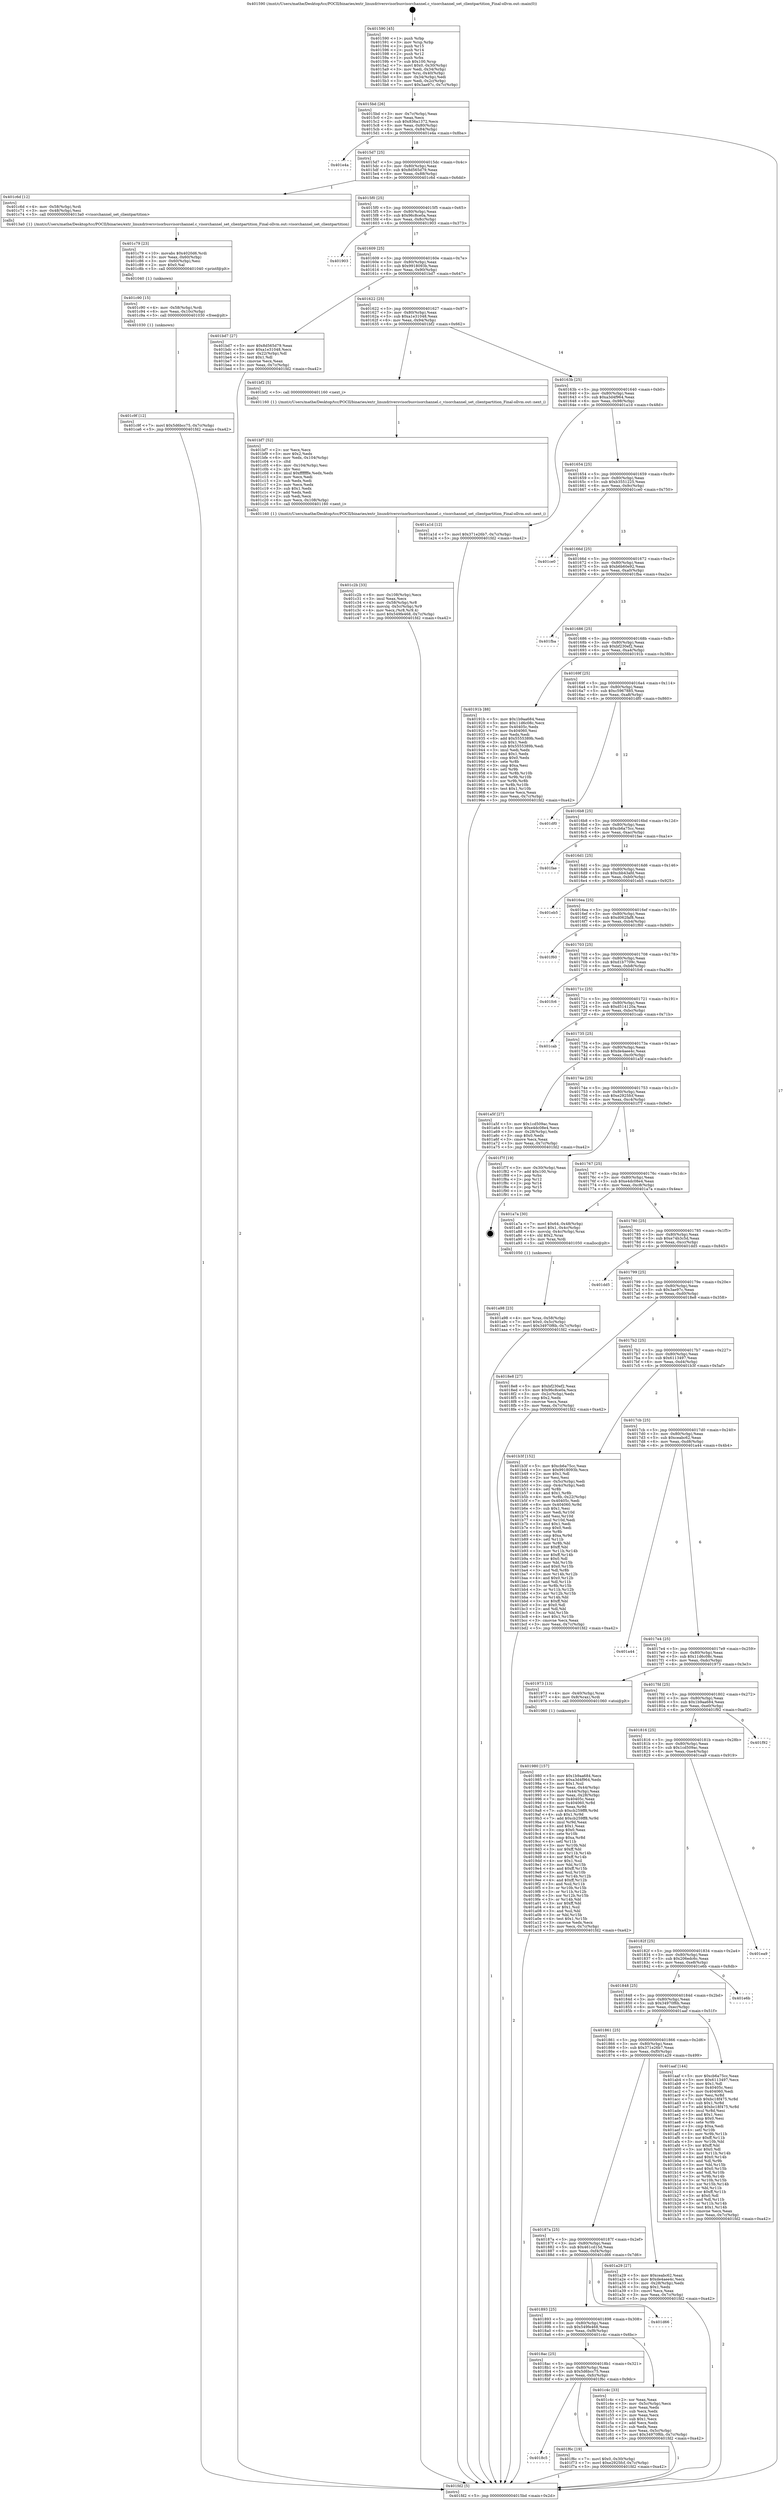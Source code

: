 digraph "0x401590" {
  label = "0x401590 (/mnt/c/Users/mathe/Desktop/tcc/POCII/binaries/extr_linuxdriversvisorbusvisorchannel.c_visorchannel_set_clientpartition_Final-ollvm.out::main(0))"
  labelloc = "t"
  node[shape=record]

  Entry [label="",width=0.3,height=0.3,shape=circle,fillcolor=black,style=filled]
  "0x4015bd" [label="{
     0x4015bd [26]\l
     | [instrs]\l
     &nbsp;&nbsp;0x4015bd \<+3\>: mov -0x7c(%rbp),%eax\l
     &nbsp;&nbsp;0x4015c0 \<+2\>: mov %eax,%ecx\l
     &nbsp;&nbsp;0x4015c2 \<+6\>: sub $0x836a1372,%ecx\l
     &nbsp;&nbsp;0x4015c8 \<+3\>: mov %eax,-0x80(%rbp)\l
     &nbsp;&nbsp;0x4015cb \<+6\>: mov %ecx,-0x84(%rbp)\l
     &nbsp;&nbsp;0x4015d1 \<+6\>: je 0000000000401e4a \<main+0x8ba\>\l
  }"]
  "0x401e4a" [label="{
     0x401e4a\l
  }", style=dashed]
  "0x4015d7" [label="{
     0x4015d7 [25]\l
     | [instrs]\l
     &nbsp;&nbsp;0x4015d7 \<+5\>: jmp 00000000004015dc \<main+0x4c\>\l
     &nbsp;&nbsp;0x4015dc \<+3\>: mov -0x80(%rbp),%eax\l
     &nbsp;&nbsp;0x4015df \<+5\>: sub $0x8d565d79,%eax\l
     &nbsp;&nbsp;0x4015e4 \<+6\>: mov %eax,-0x88(%rbp)\l
     &nbsp;&nbsp;0x4015ea \<+6\>: je 0000000000401c6d \<main+0x6dd\>\l
  }"]
  Exit [label="",width=0.3,height=0.3,shape=circle,fillcolor=black,style=filled,peripheries=2]
  "0x401c6d" [label="{
     0x401c6d [12]\l
     | [instrs]\l
     &nbsp;&nbsp;0x401c6d \<+4\>: mov -0x58(%rbp),%rdi\l
     &nbsp;&nbsp;0x401c71 \<+3\>: mov -0x48(%rbp),%esi\l
     &nbsp;&nbsp;0x401c74 \<+5\>: call 00000000004013a0 \<visorchannel_set_clientpartition\>\l
     | [calls]\l
     &nbsp;&nbsp;0x4013a0 \{1\} (/mnt/c/Users/mathe/Desktop/tcc/POCII/binaries/extr_linuxdriversvisorbusvisorchannel.c_visorchannel_set_clientpartition_Final-ollvm.out::visorchannel_set_clientpartition)\l
  }"]
  "0x4015f0" [label="{
     0x4015f0 [25]\l
     | [instrs]\l
     &nbsp;&nbsp;0x4015f0 \<+5\>: jmp 00000000004015f5 \<main+0x65\>\l
     &nbsp;&nbsp;0x4015f5 \<+3\>: mov -0x80(%rbp),%eax\l
     &nbsp;&nbsp;0x4015f8 \<+5\>: sub $0x96c8ce0a,%eax\l
     &nbsp;&nbsp;0x4015fd \<+6\>: mov %eax,-0x8c(%rbp)\l
     &nbsp;&nbsp;0x401603 \<+6\>: je 0000000000401903 \<main+0x373\>\l
  }"]
  "0x4018c5" [label="{
     0x4018c5\l
  }", style=dashed]
  "0x401903" [label="{
     0x401903\l
  }", style=dashed]
  "0x401609" [label="{
     0x401609 [25]\l
     | [instrs]\l
     &nbsp;&nbsp;0x401609 \<+5\>: jmp 000000000040160e \<main+0x7e\>\l
     &nbsp;&nbsp;0x40160e \<+3\>: mov -0x80(%rbp),%eax\l
     &nbsp;&nbsp;0x401611 \<+5\>: sub $0x9918093b,%eax\l
     &nbsp;&nbsp;0x401616 \<+6\>: mov %eax,-0x90(%rbp)\l
     &nbsp;&nbsp;0x40161c \<+6\>: je 0000000000401bd7 \<main+0x647\>\l
  }"]
  "0x401f6c" [label="{
     0x401f6c [19]\l
     | [instrs]\l
     &nbsp;&nbsp;0x401f6c \<+7\>: movl $0x0,-0x30(%rbp)\l
     &nbsp;&nbsp;0x401f73 \<+7\>: movl $0xe2925fcf,-0x7c(%rbp)\l
     &nbsp;&nbsp;0x401f7a \<+5\>: jmp 0000000000401fd2 \<main+0xa42\>\l
  }"]
  "0x401bd7" [label="{
     0x401bd7 [27]\l
     | [instrs]\l
     &nbsp;&nbsp;0x401bd7 \<+5\>: mov $0x8d565d79,%eax\l
     &nbsp;&nbsp;0x401bdc \<+5\>: mov $0xa1e31048,%ecx\l
     &nbsp;&nbsp;0x401be1 \<+3\>: mov -0x22(%rbp),%dl\l
     &nbsp;&nbsp;0x401be4 \<+3\>: test $0x1,%dl\l
     &nbsp;&nbsp;0x401be7 \<+3\>: cmovne %ecx,%eax\l
     &nbsp;&nbsp;0x401bea \<+3\>: mov %eax,-0x7c(%rbp)\l
     &nbsp;&nbsp;0x401bed \<+5\>: jmp 0000000000401fd2 \<main+0xa42\>\l
  }"]
  "0x401622" [label="{
     0x401622 [25]\l
     | [instrs]\l
     &nbsp;&nbsp;0x401622 \<+5\>: jmp 0000000000401627 \<main+0x97\>\l
     &nbsp;&nbsp;0x401627 \<+3\>: mov -0x80(%rbp),%eax\l
     &nbsp;&nbsp;0x40162a \<+5\>: sub $0xa1e31048,%eax\l
     &nbsp;&nbsp;0x40162f \<+6\>: mov %eax,-0x94(%rbp)\l
     &nbsp;&nbsp;0x401635 \<+6\>: je 0000000000401bf2 \<main+0x662\>\l
  }"]
  "0x401c9f" [label="{
     0x401c9f [12]\l
     | [instrs]\l
     &nbsp;&nbsp;0x401c9f \<+7\>: movl $0x5d6bcc75,-0x7c(%rbp)\l
     &nbsp;&nbsp;0x401ca6 \<+5\>: jmp 0000000000401fd2 \<main+0xa42\>\l
  }"]
  "0x401bf2" [label="{
     0x401bf2 [5]\l
     | [instrs]\l
     &nbsp;&nbsp;0x401bf2 \<+5\>: call 0000000000401160 \<next_i\>\l
     | [calls]\l
     &nbsp;&nbsp;0x401160 \{1\} (/mnt/c/Users/mathe/Desktop/tcc/POCII/binaries/extr_linuxdriversvisorbusvisorchannel.c_visorchannel_set_clientpartition_Final-ollvm.out::next_i)\l
  }"]
  "0x40163b" [label="{
     0x40163b [25]\l
     | [instrs]\l
     &nbsp;&nbsp;0x40163b \<+5\>: jmp 0000000000401640 \<main+0xb0\>\l
     &nbsp;&nbsp;0x401640 \<+3\>: mov -0x80(%rbp),%eax\l
     &nbsp;&nbsp;0x401643 \<+5\>: sub $0xa3d4f964,%eax\l
     &nbsp;&nbsp;0x401648 \<+6\>: mov %eax,-0x98(%rbp)\l
     &nbsp;&nbsp;0x40164e \<+6\>: je 0000000000401a1d \<main+0x48d\>\l
  }"]
  "0x401c90" [label="{
     0x401c90 [15]\l
     | [instrs]\l
     &nbsp;&nbsp;0x401c90 \<+4\>: mov -0x58(%rbp),%rdi\l
     &nbsp;&nbsp;0x401c94 \<+6\>: mov %eax,-0x10c(%rbp)\l
     &nbsp;&nbsp;0x401c9a \<+5\>: call 0000000000401030 \<free@plt\>\l
     | [calls]\l
     &nbsp;&nbsp;0x401030 \{1\} (unknown)\l
  }"]
  "0x401a1d" [label="{
     0x401a1d [12]\l
     | [instrs]\l
     &nbsp;&nbsp;0x401a1d \<+7\>: movl $0x371e26b7,-0x7c(%rbp)\l
     &nbsp;&nbsp;0x401a24 \<+5\>: jmp 0000000000401fd2 \<main+0xa42\>\l
  }"]
  "0x401654" [label="{
     0x401654 [25]\l
     | [instrs]\l
     &nbsp;&nbsp;0x401654 \<+5\>: jmp 0000000000401659 \<main+0xc9\>\l
     &nbsp;&nbsp;0x401659 \<+3\>: mov -0x80(%rbp),%eax\l
     &nbsp;&nbsp;0x40165c \<+5\>: sub $0xb3551225,%eax\l
     &nbsp;&nbsp;0x401661 \<+6\>: mov %eax,-0x9c(%rbp)\l
     &nbsp;&nbsp;0x401667 \<+6\>: je 0000000000401ce0 \<main+0x750\>\l
  }"]
  "0x401c79" [label="{
     0x401c79 [23]\l
     | [instrs]\l
     &nbsp;&nbsp;0x401c79 \<+10\>: movabs $0x4020d6,%rdi\l
     &nbsp;&nbsp;0x401c83 \<+3\>: mov %eax,-0x60(%rbp)\l
     &nbsp;&nbsp;0x401c86 \<+3\>: mov -0x60(%rbp),%esi\l
     &nbsp;&nbsp;0x401c89 \<+2\>: mov $0x0,%al\l
     &nbsp;&nbsp;0x401c8b \<+5\>: call 0000000000401040 \<printf@plt\>\l
     | [calls]\l
     &nbsp;&nbsp;0x401040 \{1\} (unknown)\l
  }"]
  "0x401ce0" [label="{
     0x401ce0\l
  }", style=dashed]
  "0x40166d" [label="{
     0x40166d [25]\l
     | [instrs]\l
     &nbsp;&nbsp;0x40166d \<+5\>: jmp 0000000000401672 \<main+0xe2\>\l
     &nbsp;&nbsp;0x401672 \<+3\>: mov -0x80(%rbp),%eax\l
     &nbsp;&nbsp;0x401675 \<+5\>: sub $0xb6b60e92,%eax\l
     &nbsp;&nbsp;0x40167a \<+6\>: mov %eax,-0xa0(%rbp)\l
     &nbsp;&nbsp;0x401680 \<+6\>: je 0000000000401fba \<main+0xa2a\>\l
  }"]
  "0x4018ac" [label="{
     0x4018ac [25]\l
     | [instrs]\l
     &nbsp;&nbsp;0x4018ac \<+5\>: jmp 00000000004018b1 \<main+0x321\>\l
     &nbsp;&nbsp;0x4018b1 \<+3\>: mov -0x80(%rbp),%eax\l
     &nbsp;&nbsp;0x4018b4 \<+5\>: sub $0x5d6bcc75,%eax\l
     &nbsp;&nbsp;0x4018b9 \<+6\>: mov %eax,-0xfc(%rbp)\l
     &nbsp;&nbsp;0x4018bf \<+6\>: je 0000000000401f6c \<main+0x9dc\>\l
  }"]
  "0x401fba" [label="{
     0x401fba\l
  }", style=dashed]
  "0x401686" [label="{
     0x401686 [25]\l
     | [instrs]\l
     &nbsp;&nbsp;0x401686 \<+5\>: jmp 000000000040168b \<main+0xfb\>\l
     &nbsp;&nbsp;0x40168b \<+3\>: mov -0x80(%rbp),%eax\l
     &nbsp;&nbsp;0x40168e \<+5\>: sub $0xbf230ef2,%eax\l
     &nbsp;&nbsp;0x401693 \<+6\>: mov %eax,-0xa4(%rbp)\l
     &nbsp;&nbsp;0x401699 \<+6\>: je 000000000040191b \<main+0x38b\>\l
  }"]
  "0x401c4c" [label="{
     0x401c4c [33]\l
     | [instrs]\l
     &nbsp;&nbsp;0x401c4c \<+2\>: xor %eax,%eax\l
     &nbsp;&nbsp;0x401c4e \<+3\>: mov -0x5c(%rbp),%ecx\l
     &nbsp;&nbsp;0x401c51 \<+2\>: mov %eax,%edx\l
     &nbsp;&nbsp;0x401c53 \<+2\>: sub %ecx,%edx\l
     &nbsp;&nbsp;0x401c55 \<+2\>: mov %eax,%ecx\l
     &nbsp;&nbsp;0x401c57 \<+3\>: sub $0x1,%ecx\l
     &nbsp;&nbsp;0x401c5a \<+2\>: add %ecx,%edx\l
     &nbsp;&nbsp;0x401c5c \<+2\>: sub %edx,%eax\l
     &nbsp;&nbsp;0x401c5e \<+3\>: mov %eax,-0x5c(%rbp)\l
     &nbsp;&nbsp;0x401c61 \<+7\>: movl $0x34970f6b,-0x7c(%rbp)\l
     &nbsp;&nbsp;0x401c68 \<+5\>: jmp 0000000000401fd2 \<main+0xa42\>\l
  }"]
  "0x40191b" [label="{
     0x40191b [88]\l
     | [instrs]\l
     &nbsp;&nbsp;0x40191b \<+5\>: mov $0x1b9aa684,%eax\l
     &nbsp;&nbsp;0x401920 \<+5\>: mov $0x11d6c08c,%ecx\l
     &nbsp;&nbsp;0x401925 \<+7\>: mov 0x40405c,%edx\l
     &nbsp;&nbsp;0x40192c \<+7\>: mov 0x404060,%esi\l
     &nbsp;&nbsp;0x401933 \<+2\>: mov %edx,%edi\l
     &nbsp;&nbsp;0x401935 \<+6\>: add $0x5555389b,%edi\l
     &nbsp;&nbsp;0x40193b \<+3\>: sub $0x1,%edi\l
     &nbsp;&nbsp;0x40193e \<+6\>: sub $0x5555389b,%edi\l
     &nbsp;&nbsp;0x401944 \<+3\>: imul %edi,%edx\l
     &nbsp;&nbsp;0x401947 \<+3\>: and $0x1,%edx\l
     &nbsp;&nbsp;0x40194a \<+3\>: cmp $0x0,%edx\l
     &nbsp;&nbsp;0x40194d \<+4\>: sete %r8b\l
     &nbsp;&nbsp;0x401951 \<+3\>: cmp $0xa,%esi\l
     &nbsp;&nbsp;0x401954 \<+4\>: setl %r9b\l
     &nbsp;&nbsp;0x401958 \<+3\>: mov %r8b,%r10b\l
     &nbsp;&nbsp;0x40195b \<+3\>: and %r9b,%r10b\l
     &nbsp;&nbsp;0x40195e \<+3\>: xor %r9b,%r8b\l
     &nbsp;&nbsp;0x401961 \<+3\>: or %r8b,%r10b\l
     &nbsp;&nbsp;0x401964 \<+4\>: test $0x1,%r10b\l
     &nbsp;&nbsp;0x401968 \<+3\>: cmovne %ecx,%eax\l
     &nbsp;&nbsp;0x40196b \<+3\>: mov %eax,-0x7c(%rbp)\l
     &nbsp;&nbsp;0x40196e \<+5\>: jmp 0000000000401fd2 \<main+0xa42\>\l
  }"]
  "0x40169f" [label="{
     0x40169f [25]\l
     | [instrs]\l
     &nbsp;&nbsp;0x40169f \<+5\>: jmp 00000000004016a4 \<main+0x114\>\l
     &nbsp;&nbsp;0x4016a4 \<+3\>: mov -0x80(%rbp),%eax\l
     &nbsp;&nbsp;0x4016a7 \<+5\>: sub $0xc5967885,%eax\l
     &nbsp;&nbsp;0x4016ac \<+6\>: mov %eax,-0xa8(%rbp)\l
     &nbsp;&nbsp;0x4016b2 \<+6\>: je 0000000000401df0 \<main+0x860\>\l
  }"]
  "0x401893" [label="{
     0x401893 [25]\l
     | [instrs]\l
     &nbsp;&nbsp;0x401893 \<+5\>: jmp 0000000000401898 \<main+0x308\>\l
     &nbsp;&nbsp;0x401898 \<+3\>: mov -0x80(%rbp),%eax\l
     &nbsp;&nbsp;0x40189b \<+5\>: sub $0x549fe468,%eax\l
     &nbsp;&nbsp;0x4018a0 \<+6\>: mov %eax,-0xf8(%rbp)\l
     &nbsp;&nbsp;0x4018a6 \<+6\>: je 0000000000401c4c \<main+0x6bc\>\l
  }"]
  "0x401df0" [label="{
     0x401df0\l
  }", style=dashed]
  "0x4016b8" [label="{
     0x4016b8 [25]\l
     | [instrs]\l
     &nbsp;&nbsp;0x4016b8 \<+5\>: jmp 00000000004016bd \<main+0x12d\>\l
     &nbsp;&nbsp;0x4016bd \<+3\>: mov -0x80(%rbp),%eax\l
     &nbsp;&nbsp;0x4016c0 \<+5\>: sub $0xcb6a75cc,%eax\l
     &nbsp;&nbsp;0x4016c5 \<+6\>: mov %eax,-0xac(%rbp)\l
     &nbsp;&nbsp;0x4016cb \<+6\>: je 0000000000401fae \<main+0xa1e\>\l
  }"]
  "0x401d66" [label="{
     0x401d66\l
  }", style=dashed]
  "0x401fae" [label="{
     0x401fae\l
  }", style=dashed]
  "0x4016d1" [label="{
     0x4016d1 [25]\l
     | [instrs]\l
     &nbsp;&nbsp;0x4016d1 \<+5\>: jmp 00000000004016d6 \<main+0x146\>\l
     &nbsp;&nbsp;0x4016d6 \<+3\>: mov -0x80(%rbp),%eax\l
     &nbsp;&nbsp;0x4016d9 \<+5\>: sub $0xcbb43afd,%eax\l
     &nbsp;&nbsp;0x4016de \<+6\>: mov %eax,-0xb0(%rbp)\l
     &nbsp;&nbsp;0x4016e4 \<+6\>: je 0000000000401eb5 \<main+0x925\>\l
  }"]
  "0x401c2b" [label="{
     0x401c2b [33]\l
     | [instrs]\l
     &nbsp;&nbsp;0x401c2b \<+6\>: mov -0x108(%rbp),%ecx\l
     &nbsp;&nbsp;0x401c31 \<+3\>: imul %eax,%ecx\l
     &nbsp;&nbsp;0x401c34 \<+4\>: mov -0x58(%rbp),%r8\l
     &nbsp;&nbsp;0x401c38 \<+4\>: movslq -0x5c(%rbp),%r9\l
     &nbsp;&nbsp;0x401c3c \<+4\>: mov %ecx,(%r8,%r9,4)\l
     &nbsp;&nbsp;0x401c40 \<+7\>: movl $0x549fe468,-0x7c(%rbp)\l
     &nbsp;&nbsp;0x401c47 \<+5\>: jmp 0000000000401fd2 \<main+0xa42\>\l
  }"]
  "0x401eb5" [label="{
     0x401eb5\l
  }", style=dashed]
  "0x4016ea" [label="{
     0x4016ea [25]\l
     | [instrs]\l
     &nbsp;&nbsp;0x4016ea \<+5\>: jmp 00000000004016ef \<main+0x15f\>\l
     &nbsp;&nbsp;0x4016ef \<+3\>: mov -0x80(%rbp),%eax\l
     &nbsp;&nbsp;0x4016f2 \<+5\>: sub $0xd062faf8,%eax\l
     &nbsp;&nbsp;0x4016f7 \<+6\>: mov %eax,-0xb4(%rbp)\l
     &nbsp;&nbsp;0x4016fd \<+6\>: je 0000000000401f60 \<main+0x9d0\>\l
  }"]
  "0x401bf7" [label="{
     0x401bf7 [52]\l
     | [instrs]\l
     &nbsp;&nbsp;0x401bf7 \<+2\>: xor %ecx,%ecx\l
     &nbsp;&nbsp;0x401bf9 \<+5\>: mov $0x2,%edx\l
     &nbsp;&nbsp;0x401bfe \<+6\>: mov %edx,-0x104(%rbp)\l
     &nbsp;&nbsp;0x401c04 \<+1\>: cltd\l
     &nbsp;&nbsp;0x401c05 \<+6\>: mov -0x104(%rbp),%esi\l
     &nbsp;&nbsp;0x401c0b \<+2\>: idiv %esi\l
     &nbsp;&nbsp;0x401c0d \<+6\>: imul $0xfffffffe,%edx,%edx\l
     &nbsp;&nbsp;0x401c13 \<+2\>: mov %ecx,%edi\l
     &nbsp;&nbsp;0x401c15 \<+2\>: sub %edx,%edi\l
     &nbsp;&nbsp;0x401c17 \<+2\>: mov %ecx,%edx\l
     &nbsp;&nbsp;0x401c19 \<+3\>: sub $0x1,%edx\l
     &nbsp;&nbsp;0x401c1c \<+2\>: add %edx,%edi\l
     &nbsp;&nbsp;0x401c1e \<+2\>: sub %edi,%ecx\l
     &nbsp;&nbsp;0x401c20 \<+6\>: mov %ecx,-0x108(%rbp)\l
     &nbsp;&nbsp;0x401c26 \<+5\>: call 0000000000401160 \<next_i\>\l
     | [calls]\l
     &nbsp;&nbsp;0x401160 \{1\} (/mnt/c/Users/mathe/Desktop/tcc/POCII/binaries/extr_linuxdriversvisorbusvisorchannel.c_visorchannel_set_clientpartition_Final-ollvm.out::next_i)\l
  }"]
  "0x401f60" [label="{
     0x401f60\l
  }", style=dashed]
  "0x401703" [label="{
     0x401703 [25]\l
     | [instrs]\l
     &nbsp;&nbsp;0x401703 \<+5\>: jmp 0000000000401708 \<main+0x178\>\l
     &nbsp;&nbsp;0x401708 \<+3\>: mov -0x80(%rbp),%eax\l
     &nbsp;&nbsp;0x40170b \<+5\>: sub $0xd1b7709c,%eax\l
     &nbsp;&nbsp;0x401710 \<+6\>: mov %eax,-0xb8(%rbp)\l
     &nbsp;&nbsp;0x401716 \<+6\>: je 0000000000401fc6 \<main+0xa36\>\l
  }"]
  "0x401a98" [label="{
     0x401a98 [23]\l
     | [instrs]\l
     &nbsp;&nbsp;0x401a98 \<+4\>: mov %rax,-0x58(%rbp)\l
     &nbsp;&nbsp;0x401a9c \<+7\>: movl $0x0,-0x5c(%rbp)\l
     &nbsp;&nbsp;0x401aa3 \<+7\>: movl $0x34970f6b,-0x7c(%rbp)\l
     &nbsp;&nbsp;0x401aaa \<+5\>: jmp 0000000000401fd2 \<main+0xa42\>\l
  }"]
  "0x401fc6" [label="{
     0x401fc6\l
  }", style=dashed]
  "0x40171c" [label="{
     0x40171c [25]\l
     | [instrs]\l
     &nbsp;&nbsp;0x40171c \<+5\>: jmp 0000000000401721 \<main+0x191\>\l
     &nbsp;&nbsp;0x401721 \<+3\>: mov -0x80(%rbp),%eax\l
     &nbsp;&nbsp;0x401724 \<+5\>: sub $0xd514120a,%eax\l
     &nbsp;&nbsp;0x401729 \<+6\>: mov %eax,-0xbc(%rbp)\l
     &nbsp;&nbsp;0x40172f \<+6\>: je 0000000000401cab \<main+0x71b\>\l
  }"]
  "0x40187a" [label="{
     0x40187a [25]\l
     | [instrs]\l
     &nbsp;&nbsp;0x40187a \<+5\>: jmp 000000000040187f \<main+0x2ef\>\l
     &nbsp;&nbsp;0x40187f \<+3\>: mov -0x80(%rbp),%eax\l
     &nbsp;&nbsp;0x401882 \<+5\>: sub $0x461cd15d,%eax\l
     &nbsp;&nbsp;0x401887 \<+6\>: mov %eax,-0xf4(%rbp)\l
     &nbsp;&nbsp;0x40188d \<+6\>: je 0000000000401d66 \<main+0x7d6\>\l
  }"]
  "0x401cab" [label="{
     0x401cab\l
  }", style=dashed]
  "0x401735" [label="{
     0x401735 [25]\l
     | [instrs]\l
     &nbsp;&nbsp;0x401735 \<+5\>: jmp 000000000040173a \<main+0x1aa\>\l
     &nbsp;&nbsp;0x40173a \<+3\>: mov -0x80(%rbp),%eax\l
     &nbsp;&nbsp;0x40173d \<+5\>: sub $0xde4aee4c,%eax\l
     &nbsp;&nbsp;0x401742 \<+6\>: mov %eax,-0xc0(%rbp)\l
     &nbsp;&nbsp;0x401748 \<+6\>: je 0000000000401a5f \<main+0x4cf\>\l
  }"]
  "0x401a29" [label="{
     0x401a29 [27]\l
     | [instrs]\l
     &nbsp;&nbsp;0x401a29 \<+5\>: mov $0xceabc62,%eax\l
     &nbsp;&nbsp;0x401a2e \<+5\>: mov $0xde4aee4c,%ecx\l
     &nbsp;&nbsp;0x401a33 \<+3\>: mov -0x28(%rbp),%edx\l
     &nbsp;&nbsp;0x401a36 \<+3\>: cmp $0x1,%edx\l
     &nbsp;&nbsp;0x401a39 \<+3\>: cmovl %ecx,%eax\l
     &nbsp;&nbsp;0x401a3c \<+3\>: mov %eax,-0x7c(%rbp)\l
     &nbsp;&nbsp;0x401a3f \<+5\>: jmp 0000000000401fd2 \<main+0xa42\>\l
  }"]
  "0x401a5f" [label="{
     0x401a5f [27]\l
     | [instrs]\l
     &nbsp;&nbsp;0x401a5f \<+5\>: mov $0x1cd509ac,%eax\l
     &nbsp;&nbsp;0x401a64 \<+5\>: mov $0xe4dc08e4,%ecx\l
     &nbsp;&nbsp;0x401a69 \<+3\>: mov -0x28(%rbp),%edx\l
     &nbsp;&nbsp;0x401a6c \<+3\>: cmp $0x0,%edx\l
     &nbsp;&nbsp;0x401a6f \<+3\>: cmove %ecx,%eax\l
     &nbsp;&nbsp;0x401a72 \<+3\>: mov %eax,-0x7c(%rbp)\l
     &nbsp;&nbsp;0x401a75 \<+5\>: jmp 0000000000401fd2 \<main+0xa42\>\l
  }"]
  "0x40174e" [label="{
     0x40174e [25]\l
     | [instrs]\l
     &nbsp;&nbsp;0x40174e \<+5\>: jmp 0000000000401753 \<main+0x1c3\>\l
     &nbsp;&nbsp;0x401753 \<+3\>: mov -0x80(%rbp),%eax\l
     &nbsp;&nbsp;0x401756 \<+5\>: sub $0xe2925fcf,%eax\l
     &nbsp;&nbsp;0x40175b \<+6\>: mov %eax,-0xc4(%rbp)\l
     &nbsp;&nbsp;0x401761 \<+6\>: je 0000000000401f7f \<main+0x9ef\>\l
  }"]
  "0x401861" [label="{
     0x401861 [25]\l
     | [instrs]\l
     &nbsp;&nbsp;0x401861 \<+5\>: jmp 0000000000401866 \<main+0x2d6\>\l
     &nbsp;&nbsp;0x401866 \<+3\>: mov -0x80(%rbp),%eax\l
     &nbsp;&nbsp;0x401869 \<+5\>: sub $0x371e26b7,%eax\l
     &nbsp;&nbsp;0x40186e \<+6\>: mov %eax,-0xf0(%rbp)\l
     &nbsp;&nbsp;0x401874 \<+6\>: je 0000000000401a29 \<main+0x499\>\l
  }"]
  "0x401f7f" [label="{
     0x401f7f [19]\l
     | [instrs]\l
     &nbsp;&nbsp;0x401f7f \<+3\>: mov -0x30(%rbp),%eax\l
     &nbsp;&nbsp;0x401f82 \<+7\>: add $0x100,%rsp\l
     &nbsp;&nbsp;0x401f89 \<+1\>: pop %rbx\l
     &nbsp;&nbsp;0x401f8a \<+2\>: pop %r12\l
     &nbsp;&nbsp;0x401f8c \<+2\>: pop %r14\l
     &nbsp;&nbsp;0x401f8e \<+2\>: pop %r15\l
     &nbsp;&nbsp;0x401f90 \<+1\>: pop %rbp\l
     &nbsp;&nbsp;0x401f91 \<+1\>: ret\l
  }"]
  "0x401767" [label="{
     0x401767 [25]\l
     | [instrs]\l
     &nbsp;&nbsp;0x401767 \<+5\>: jmp 000000000040176c \<main+0x1dc\>\l
     &nbsp;&nbsp;0x40176c \<+3\>: mov -0x80(%rbp),%eax\l
     &nbsp;&nbsp;0x40176f \<+5\>: sub $0xe4dc08e4,%eax\l
     &nbsp;&nbsp;0x401774 \<+6\>: mov %eax,-0xc8(%rbp)\l
     &nbsp;&nbsp;0x40177a \<+6\>: je 0000000000401a7a \<main+0x4ea\>\l
  }"]
  "0x401aaf" [label="{
     0x401aaf [144]\l
     | [instrs]\l
     &nbsp;&nbsp;0x401aaf \<+5\>: mov $0xcb6a75cc,%eax\l
     &nbsp;&nbsp;0x401ab4 \<+5\>: mov $0x6113497,%ecx\l
     &nbsp;&nbsp;0x401ab9 \<+2\>: mov $0x1,%dl\l
     &nbsp;&nbsp;0x401abb \<+7\>: mov 0x40405c,%esi\l
     &nbsp;&nbsp;0x401ac2 \<+7\>: mov 0x404060,%edi\l
     &nbsp;&nbsp;0x401ac9 \<+3\>: mov %esi,%r8d\l
     &nbsp;&nbsp;0x401acc \<+7\>: sub $0xbc18f475,%r8d\l
     &nbsp;&nbsp;0x401ad3 \<+4\>: sub $0x1,%r8d\l
     &nbsp;&nbsp;0x401ad7 \<+7\>: add $0xbc18f475,%r8d\l
     &nbsp;&nbsp;0x401ade \<+4\>: imul %r8d,%esi\l
     &nbsp;&nbsp;0x401ae2 \<+3\>: and $0x1,%esi\l
     &nbsp;&nbsp;0x401ae5 \<+3\>: cmp $0x0,%esi\l
     &nbsp;&nbsp;0x401ae8 \<+4\>: sete %r9b\l
     &nbsp;&nbsp;0x401aec \<+3\>: cmp $0xa,%edi\l
     &nbsp;&nbsp;0x401aef \<+4\>: setl %r10b\l
     &nbsp;&nbsp;0x401af3 \<+3\>: mov %r9b,%r11b\l
     &nbsp;&nbsp;0x401af6 \<+4\>: xor $0xff,%r11b\l
     &nbsp;&nbsp;0x401afa \<+3\>: mov %r10b,%bl\l
     &nbsp;&nbsp;0x401afd \<+3\>: xor $0xff,%bl\l
     &nbsp;&nbsp;0x401b00 \<+3\>: xor $0x0,%dl\l
     &nbsp;&nbsp;0x401b03 \<+3\>: mov %r11b,%r14b\l
     &nbsp;&nbsp;0x401b06 \<+4\>: and $0x0,%r14b\l
     &nbsp;&nbsp;0x401b0a \<+3\>: and %dl,%r9b\l
     &nbsp;&nbsp;0x401b0d \<+3\>: mov %bl,%r15b\l
     &nbsp;&nbsp;0x401b10 \<+4\>: and $0x0,%r15b\l
     &nbsp;&nbsp;0x401b14 \<+3\>: and %dl,%r10b\l
     &nbsp;&nbsp;0x401b17 \<+3\>: or %r9b,%r14b\l
     &nbsp;&nbsp;0x401b1a \<+3\>: or %r10b,%r15b\l
     &nbsp;&nbsp;0x401b1d \<+3\>: xor %r15b,%r14b\l
     &nbsp;&nbsp;0x401b20 \<+3\>: or %bl,%r11b\l
     &nbsp;&nbsp;0x401b23 \<+4\>: xor $0xff,%r11b\l
     &nbsp;&nbsp;0x401b27 \<+3\>: or $0x0,%dl\l
     &nbsp;&nbsp;0x401b2a \<+3\>: and %dl,%r11b\l
     &nbsp;&nbsp;0x401b2d \<+3\>: or %r11b,%r14b\l
     &nbsp;&nbsp;0x401b30 \<+4\>: test $0x1,%r14b\l
     &nbsp;&nbsp;0x401b34 \<+3\>: cmovne %ecx,%eax\l
     &nbsp;&nbsp;0x401b37 \<+3\>: mov %eax,-0x7c(%rbp)\l
     &nbsp;&nbsp;0x401b3a \<+5\>: jmp 0000000000401fd2 \<main+0xa42\>\l
  }"]
  "0x401a7a" [label="{
     0x401a7a [30]\l
     | [instrs]\l
     &nbsp;&nbsp;0x401a7a \<+7\>: movl $0x64,-0x48(%rbp)\l
     &nbsp;&nbsp;0x401a81 \<+7\>: movl $0x1,-0x4c(%rbp)\l
     &nbsp;&nbsp;0x401a88 \<+4\>: movslq -0x4c(%rbp),%rax\l
     &nbsp;&nbsp;0x401a8c \<+4\>: shl $0x2,%rax\l
     &nbsp;&nbsp;0x401a90 \<+3\>: mov %rax,%rdi\l
     &nbsp;&nbsp;0x401a93 \<+5\>: call 0000000000401050 \<malloc@plt\>\l
     | [calls]\l
     &nbsp;&nbsp;0x401050 \{1\} (unknown)\l
  }"]
  "0x401780" [label="{
     0x401780 [25]\l
     | [instrs]\l
     &nbsp;&nbsp;0x401780 \<+5\>: jmp 0000000000401785 \<main+0x1f5\>\l
     &nbsp;&nbsp;0x401785 \<+3\>: mov -0x80(%rbp),%eax\l
     &nbsp;&nbsp;0x401788 \<+5\>: sub $0xe74b3c5d,%eax\l
     &nbsp;&nbsp;0x40178d \<+6\>: mov %eax,-0xcc(%rbp)\l
     &nbsp;&nbsp;0x401793 \<+6\>: je 0000000000401dd5 \<main+0x845\>\l
  }"]
  "0x401848" [label="{
     0x401848 [25]\l
     | [instrs]\l
     &nbsp;&nbsp;0x401848 \<+5\>: jmp 000000000040184d \<main+0x2bd\>\l
     &nbsp;&nbsp;0x40184d \<+3\>: mov -0x80(%rbp),%eax\l
     &nbsp;&nbsp;0x401850 \<+5\>: sub $0x34970f6b,%eax\l
     &nbsp;&nbsp;0x401855 \<+6\>: mov %eax,-0xec(%rbp)\l
     &nbsp;&nbsp;0x40185b \<+6\>: je 0000000000401aaf \<main+0x51f\>\l
  }"]
  "0x401dd5" [label="{
     0x401dd5\l
  }", style=dashed]
  "0x401799" [label="{
     0x401799 [25]\l
     | [instrs]\l
     &nbsp;&nbsp;0x401799 \<+5\>: jmp 000000000040179e \<main+0x20e\>\l
     &nbsp;&nbsp;0x40179e \<+3\>: mov -0x80(%rbp),%eax\l
     &nbsp;&nbsp;0x4017a1 \<+5\>: sub $0x3ae97c,%eax\l
     &nbsp;&nbsp;0x4017a6 \<+6\>: mov %eax,-0xd0(%rbp)\l
     &nbsp;&nbsp;0x4017ac \<+6\>: je 00000000004018e8 \<main+0x358\>\l
  }"]
  "0x401e6b" [label="{
     0x401e6b\l
  }", style=dashed]
  "0x4018e8" [label="{
     0x4018e8 [27]\l
     | [instrs]\l
     &nbsp;&nbsp;0x4018e8 \<+5\>: mov $0xbf230ef2,%eax\l
     &nbsp;&nbsp;0x4018ed \<+5\>: mov $0x96c8ce0a,%ecx\l
     &nbsp;&nbsp;0x4018f2 \<+3\>: mov -0x2c(%rbp),%edx\l
     &nbsp;&nbsp;0x4018f5 \<+3\>: cmp $0x2,%edx\l
     &nbsp;&nbsp;0x4018f8 \<+3\>: cmovne %ecx,%eax\l
     &nbsp;&nbsp;0x4018fb \<+3\>: mov %eax,-0x7c(%rbp)\l
     &nbsp;&nbsp;0x4018fe \<+5\>: jmp 0000000000401fd2 \<main+0xa42\>\l
  }"]
  "0x4017b2" [label="{
     0x4017b2 [25]\l
     | [instrs]\l
     &nbsp;&nbsp;0x4017b2 \<+5\>: jmp 00000000004017b7 \<main+0x227\>\l
     &nbsp;&nbsp;0x4017b7 \<+3\>: mov -0x80(%rbp),%eax\l
     &nbsp;&nbsp;0x4017ba \<+5\>: sub $0x6113497,%eax\l
     &nbsp;&nbsp;0x4017bf \<+6\>: mov %eax,-0xd4(%rbp)\l
     &nbsp;&nbsp;0x4017c5 \<+6\>: je 0000000000401b3f \<main+0x5af\>\l
  }"]
  "0x401fd2" [label="{
     0x401fd2 [5]\l
     | [instrs]\l
     &nbsp;&nbsp;0x401fd2 \<+5\>: jmp 00000000004015bd \<main+0x2d\>\l
  }"]
  "0x401590" [label="{
     0x401590 [45]\l
     | [instrs]\l
     &nbsp;&nbsp;0x401590 \<+1\>: push %rbp\l
     &nbsp;&nbsp;0x401591 \<+3\>: mov %rsp,%rbp\l
     &nbsp;&nbsp;0x401594 \<+2\>: push %r15\l
     &nbsp;&nbsp;0x401596 \<+2\>: push %r14\l
     &nbsp;&nbsp;0x401598 \<+2\>: push %r12\l
     &nbsp;&nbsp;0x40159a \<+1\>: push %rbx\l
     &nbsp;&nbsp;0x40159b \<+7\>: sub $0x100,%rsp\l
     &nbsp;&nbsp;0x4015a2 \<+7\>: movl $0x0,-0x30(%rbp)\l
     &nbsp;&nbsp;0x4015a9 \<+3\>: mov %edi,-0x34(%rbp)\l
     &nbsp;&nbsp;0x4015ac \<+4\>: mov %rsi,-0x40(%rbp)\l
     &nbsp;&nbsp;0x4015b0 \<+3\>: mov -0x34(%rbp),%edi\l
     &nbsp;&nbsp;0x4015b3 \<+3\>: mov %edi,-0x2c(%rbp)\l
     &nbsp;&nbsp;0x4015b6 \<+7\>: movl $0x3ae97c,-0x7c(%rbp)\l
  }"]
  "0x40182f" [label="{
     0x40182f [25]\l
     | [instrs]\l
     &nbsp;&nbsp;0x40182f \<+5\>: jmp 0000000000401834 \<main+0x2a4\>\l
     &nbsp;&nbsp;0x401834 \<+3\>: mov -0x80(%rbp),%eax\l
     &nbsp;&nbsp;0x401837 \<+5\>: sub $0x206edc6c,%eax\l
     &nbsp;&nbsp;0x40183c \<+6\>: mov %eax,-0xe8(%rbp)\l
     &nbsp;&nbsp;0x401842 \<+6\>: je 0000000000401e6b \<main+0x8db\>\l
  }"]
  "0x401b3f" [label="{
     0x401b3f [152]\l
     | [instrs]\l
     &nbsp;&nbsp;0x401b3f \<+5\>: mov $0xcb6a75cc,%eax\l
     &nbsp;&nbsp;0x401b44 \<+5\>: mov $0x9918093b,%ecx\l
     &nbsp;&nbsp;0x401b49 \<+2\>: mov $0x1,%dl\l
     &nbsp;&nbsp;0x401b4b \<+2\>: xor %esi,%esi\l
     &nbsp;&nbsp;0x401b4d \<+3\>: mov -0x5c(%rbp),%edi\l
     &nbsp;&nbsp;0x401b50 \<+3\>: cmp -0x4c(%rbp),%edi\l
     &nbsp;&nbsp;0x401b53 \<+4\>: setl %r8b\l
     &nbsp;&nbsp;0x401b57 \<+4\>: and $0x1,%r8b\l
     &nbsp;&nbsp;0x401b5b \<+4\>: mov %r8b,-0x22(%rbp)\l
     &nbsp;&nbsp;0x401b5f \<+7\>: mov 0x40405c,%edi\l
     &nbsp;&nbsp;0x401b66 \<+8\>: mov 0x404060,%r9d\l
     &nbsp;&nbsp;0x401b6e \<+3\>: sub $0x1,%esi\l
     &nbsp;&nbsp;0x401b71 \<+3\>: mov %edi,%r10d\l
     &nbsp;&nbsp;0x401b74 \<+3\>: add %esi,%r10d\l
     &nbsp;&nbsp;0x401b77 \<+4\>: imul %r10d,%edi\l
     &nbsp;&nbsp;0x401b7b \<+3\>: and $0x1,%edi\l
     &nbsp;&nbsp;0x401b7e \<+3\>: cmp $0x0,%edi\l
     &nbsp;&nbsp;0x401b81 \<+4\>: sete %r8b\l
     &nbsp;&nbsp;0x401b85 \<+4\>: cmp $0xa,%r9d\l
     &nbsp;&nbsp;0x401b89 \<+4\>: setl %r11b\l
     &nbsp;&nbsp;0x401b8d \<+3\>: mov %r8b,%bl\l
     &nbsp;&nbsp;0x401b90 \<+3\>: xor $0xff,%bl\l
     &nbsp;&nbsp;0x401b93 \<+3\>: mov %r11b,%r14b\l
     &nbsp;&nbsp;0x401b96 \<+4\>: xor $0xff,%r14b\l
     &nbsp;&nbsp;0x401b9a \<+3\>: xor $0x0,%dl\l
     &nbsp;&nbsp;0x401b9d \<+3\>: mov %bl,%r15b\l
     &nbsp;&nbsp;0x401ba0 \<+4\>: and $0x0,%r15b\l
     &nbsp;&nbsp;0x401ba4 \<+3\>: and %dl,%r8b\l
     &nbsp;&nbsp;0x401ba7 \<+3\>: mov %r14b,%r12b\l
     &nbsp;&nbsp;0x401baa \<+4\>: and $0x0,%r12b\l
     &nbsp;&nbsp;0x401bae \<+3\>: and %dl,%r11b\l
     &nbsp;&nbsp;0x401bb1 \<+3\>: or %r8b,%r15b\l
     &nbsp;&nbsp;0x401bb4 \<+3\>: or %r11b,%r12b\l
     &nbsp;&nbsp;0x401bb7 \<+3\>: xor %r12b,%r15b\l
     &nbsp;&nbsp;0x401bba \<+3\>: or %r14b,%bl\l
     &nbsp;&nbsp;0x401bbd \<+3\>: xor $0xff,%bl\l
     &nbsp;&nbsp;0x401bc0 \<+3\>: or $0x0,%dl\l
     &nbsp;&nbsp;0x401bc3 \<+2\>: and %dl,%bl\l
     &nbsp;&nbsp;0x401bc5 \<+3\>: or %bl,%r15b\l
     &nbsp;&nbsp;0x401bc8 \<+4\>: test $0x1,%r15b\l
     &nbsp;&nbsp;0x401bcc \<+3\>: cmovne %ecx,%eax\l
     &nbsp;&nbsp;0x401bcf \<+3\>: mov %eax,-0x7c(%rbp)\l
     &nbsp;&nbsp;0x401bd2 \<+5\>: jmp 0000000000401fd2 \<main+0xa42\>\l
  }"]
  "0x4017cb" [label="{
     0x4017cb [25]\l
     | [instrs]\l
     &nbsp;&nbsp;0x4017cb \<+5\>: jmp 00000000004017d0 \<main+0x240\>\l
     &nbsp;&nbsp;0x4017d0 \<+3\>: mov -0x80(%rbp),%eax\l
     &nbsp;&nbsp;0x4017d3 \<+5\>: sub $0xceabc62,%eax\l
     &nbsp;&nbsp;0x4017d8 \<+6\>: mov %eax,-0xd8(%rbp)\l
     &nbsp;&nbsp;0x4017de \<+6\>: je 0000000000401a44 \<main+0x4b4\>\l
  }"]
  "0x401ea9" [label="{
     0x401ea9\l
  }", style=dashed]
  "0x401a44" [label="{
     0x401a44\l
  }", style=dashed]
  "0x4017e4" [label="{
     0x4017e4 [25]\l
     | [instrs]\l
     &nbsp;&nbsp;0x4017e4 \<+5\>: jmp 00000000004017e9 \<main+0x259\>\l
     &nbsp;&nbsp;0x4017e9 \<+3\>: mov -0x80(%rbp),%eax\l
     &nbsp;&nbsp;0x4017ec \<+5\>: sub $0x11d6c08c,%eax\l
     &nbsp;&nbsp;0x4017f1 \<+6\>: mov %eax,-0xdc(%rbp)\l
     &nbsp;&nbsp;0x4017f7 \<+6\>: je 0000000000401973 \<main+0x3e3\>\l
  }"]
  "0x401816" [label="{
     0x401816 [25]\l
     | [instrs]\l
     &nbsp;&nbsp;0x401816 \<+5\>: jmp 000000000040181b \<main+0x28b\>\l
     &nbsp;&nbsp;0x40181b \<+3\>: mov -0x80(%rbp),%eax\l
     &nbsp;&nbsp;0x40181e \<+5\>: sub $0x1cd509ac,%eax\l
     &nbsp;&nbsp;0x401823 \<+6\>: mov %eax,-0xe4(%rbp)\l
     &nbsp;&nbsp;0x401829 \<+6\>: je 0000000000401ea9 \<main+0x919\>\l
  }"]
  "0x401973" [label="{
     0x401973 [13]\l
     | [instrs]\l
     &nbsp;&nbsp;0x401973 \<+4\>: mov -0x40(%rbp),%rax\l
     &nbsp;&nbsp;0x401977 \<+4\>: mov 0x8(%rax),%rdi\l
     &nbsp;&nbsp;0x40197b \<+5\>: call 0000000000401060 \<atoi@plt\>\l
     | [calls]\l
     &nbsp;&nbsp;0x401060 \{1\} (unknown)\l
  }"]
  "0x4017fd" [label="{
     0x4017fd [25]\l
     | [instrs]\l
     &nbsp;&nbsp;0x4017fd \<+5\>: jmp 0000000000401802 \<main+0x272\>\l
     &nbsp;&nbsp;0x401802 \<+3\>: mov -0x80(%rbp),%eax\l
     &nbsp;&nbsp;0x401805 \<+5\>: sub $0x1b9aa684,%eax\l
     &nbsp;&nbsp;0x40180a \<+6\>: mov %eax,-0xe0(%rbp)\l
     &nbsp;&nbsp;0x401810 \<+6\>: je 0000000000401f92 \<main+0xa02\>\l
  }"]
  "0x401980" [label="{
     0x401980 [157]\l
     | [instrs]\l
     &nbsp;&nbsp;0x401980 \<+5\>: mov $0x1b9aa684,%ecx\l
     &nbsp;&nbsp;0x401985 \<+5\>: mov $0xa3d4f964,%edx\l
     &nbsp;&nbsp;0x40198a \<+3\>: mov $0x1,%sil\l
     &nbsp;&nbsp;0x40198d \<+3\>: mov %eax,-0x44(%rbp)\l
     &nbsp;&nbsp;0x401990 \<+3\>: mov -0x44(%rbp),%eax\l
     &nbsp;&nbsp;0x401993 \<+3\>: mov %eax,-0x28(%rbp)\l
     &nbsp;&nbsp;0x401996 \<+7\>: mov 0x40405c,%eax\l
     &nbsp;&nbsp;0x40199d \<+8\>: mov 0x404060,%r8d\l
     &nbsp;&nbsp;0x4019a5 \<+3\>: mov %eax,%r9d\l
     &nbsp;&nbsp;0x4019a8 \<+7\>: sub $0xcb259ff8,%r9d\l
     &nbsp;&nbsp;0x4019af \<+4\>: sub $0x1,%r9d\l
     &nbsp;&nbsp;0x4019b3 \<+7\>: add $0xcb259ff8,%r9d\l
     &nbsp;&nbsp;0x4019ba \<+4\>: imul %r9d,%eax\l
     &nbsp;&nbsp;0x4019be \<+3\>: and $0x1,%eax\l
     &nbsp;&nbsp;0x4019c1 \<+3\>: cmp $0x0,%eax\l
     &nbsp;&nbsp;0x4019c4 \<+4\>: sete %r10b\l
     &nbsp;&nbsp;0x4019c8 \<+4\>: cmp $0xa,%r8d\l
     &nbsp;&nbsp;0x4019cc \<+4\>: setl %r11b\l
     &nbsp;&nbsp;0x4019d0 \<+3\>: mov %r10b,%bl\l
     &nbsp;&nbsp;0x4019d3 \<+3\>: xor $0xff,%bl\l
     &nbsp;&nbsp;0x4019d6 \<+3\>: mov %r11b,%r14b\l
     &nbsp;&nbsp;0x4019d9 \<+4\>: xor $0xff,%r14b\l
     &nbsp;&nbsp;0x4019dd \<+4\>: xor $0x1,%sil\l
     &nbsp;&nbsp;0x4019e1 \<+3\>: mov %bl,%r15b\l
     &nbsp;&nbsp;0x4019e4 \<+4\>: and $0xff,%r15b\l
     &nbsp;&nbsp;0x4019e8 \<+3\>: and %sil,%r10b\l
     &nbsp;&nbsp;0x4019eb \<+3\>: mov %r14b,%r12b\l
     &nbsp;&nbsp;0x4019ee \<+4\>: and $0xff,%r12b\l
     &nbsp;&nbsp;0x4019f2 \<+3\>: and %sil,%r11b\l
     &nbsp;&nbsp;0x4019f5 \<+3\>: or %r10b,%r15b\l
     &nbsp;&nbsp;0x4019f8 \<+3\>: or %r11b,%r12b\l
     &nbsp;&nbsp;0x4019fb \<+3\>: xor %r12b,%r15b\l
     &nbsp;&nbsp;0x4019fe \<+3\>: or %r14b,%bl\l
     &nbsp;&nbsp;0x401a01 \<+3\>: xor $0xff,%bl\l
     &nbsp;&nbsp;0x401a04 \<+4\>: or $0x1,%sil\l
     &nbsp;&nbsp;0x401a08 \<+3\>: and %sil,%bl\l
     &nbsp;&nbsp;0x401a0b \<+3\>: or %bl,%r15b\l
     &nbsp;&nbsp;0x401a0e \<+4\>: test $0x1,%r15b\l
     &nbsp;&nbsp;0x401a12 \<+3\>: cmovne %edx,%ecx\l
     &nbsp;&nbsp;0x401a15 \<+3\>: mov %ecx,-0x7c(%rbp)\l
     &nbsp;&nbsp;0x401a18 \<+5\>: jmp 0000000000401fd2 \<main+0xa42\>\l
  }"]
  "0x401f92" [label="{
     0x401f92\l
  }", style=dashed]
  Entry -> "0x401590" [label=" 1"]
  "0x4015bd" -> "0x401e4a" [label=" 0"]
  "0x4015bd" -> "0x4015d7" [label=" 18"]
  "0x401f7f" -> Exit [label=" 1"]
  "0x4015d7" -> "0x401c6d" [label=" 1"]
  "0x4015d7" -> "0x4015f0" [label=" 17"]
  "0x401f6c" -> "0x401fd2" [label=" 1"]
  "0x4015f0" -> "0x401903" [label=" 0"]
  "0x4015f0" -> "0x401609" [label=" 17"]
  "0x4018ac" -> "0x4018c5" [label=" 0"]
  "0x401609" -> "0x401bd7" [label=" 2"]
  "0x401609" -> "0x401622" [label=" 15"]
  "0x4018ac" -> "0x401f6c" [label=" 1"]
  "0x401622" -> "0x401bf2" [label=" 1"]
  "0x401622" -> "0x40163b" [label=" 14"]
  "0x401c9f" -> "0x401fd2" [label=" 1"]
  "0x40163b" -> "0x401a1d" [label=" 1"]
  "0x40163b" -> "0x401654" [label=" 13"]
  "0x401c90" -> "0x401c9f" [label=" 1"]
  "0x401654" -> "0x401ce0" [label=" 0"]
  "0x401654" -> "0x40166d" [label=" 13"]
  "0x401c79" -> "0x401c90" [label=" 1"]
  "0x40166d" -> "0x401fba" [label=" 0"]
  "0x40166d" -> "0x401686" [label=" 13"]
  "0x401c6d" -> "0x401c79" [label=" 1"]
  "0x401686" -> "0x40191b" [label=" 1"]
  "0x401686" -> "0x40169f" [label=" 12"]
  "0x401c4c" -> "0x401fd2" [label=" 1"]
  "0x40169f" -> "0x401df0" [label=" 0"]
  "0x40169f" -> "0x4016b8" [label=" 12"]
  "0x401893" -> "0x401c4c" [label=" 1"]
  "0x4016b8" -> "0x401fae" [label=" 0"]
  "0x4016b8" -> "0x4016d1" [label=" 12"]
  "0x401893" -> "0x4018ac" [label=" 1"]
  "0x4016d1" -> "0x401eb5" [label=" 0"]
  "0x4016d1" -> "0x4016ea" [label=" 12"]
  "0x40187a" -> "0x401d66" [label=" 0"]
  "0x4016ea" -> "0x401f60" [label=" 0"]
  "0x4016ea" -> "0x401703" [label=" 12"]
  "0x40187a" -> "0x401893" [label=" 2"]
  "0x401703" -> "0x401fc6" [label=" 0"]
  "0x401703" -> "0x40171c" [label=" 12"]
  "0x401c2b" -> "0x401fd2" [label=" 1"]
  "0x40171c" -> "0x401cab" [label=" 0"]
  "0x40171c" -> "0x401735" [label=" 12"]
  "0x401bf7" -> "0x401c2b" [label=" 1"]
  "0x401735" -> "0x401a5f" [label=" 1"]
  "0x401735" -> "0x40174e" [label=" 11"]
  "0x401bf2" -> "0x401bf7" [label=" 1"]
  "0x40174e" -> "0x401f7f" [label=" 1"]
  "0x40174e" -> "0x401767" [label=" 10"]
  "0x401b3f" -> "0x401fd2" [label=" 2"]
  "0x401767" -> "0x401a7a" [label=" 1"]
  "0x401767" -> "0x401780" [label=" 9"]
  "0x401aaf" -> "0x401fd2" [label=" 2"]
  "0x401780" -> "0x401dd5" [label=" 0"]
  "0x401780" -> "0x401799" [label=" 9"]
  "0x401a7a" -> "0x401a98" [label=" 1"]
  "0x401799" -> "0x4018e8" [label=" 1"]
  "0x401799" -> "0x4017b2" [label=" 8"]
  "0x4018e8" -> "0x401fd2" [label=" 1"]
  "0x401590" -> "0x4015bd" [label=" 1"]
  "0x401fd2" -> "0x4015bd" [label=" 17"]
  "0x40191b" -> "0x401fd2" [label=" 1"]
  "0x401a5f" -> "0x401fd2" [label=" 1"]
  "0x4017b2" -> "0x401b3f" [label=" 2"]
  "0x4017b2" -> "0x4017cb" [label=" 6"]
  "0x401861" -> "0x40187a" [label=" 2"]
  "0x4017cb" -> "0x401a44" [label=" 0"]
  "0x4017cb" -> "0x4017e4" [label=" 6"]
  "0x401861" -> "0x401a29" [label=" 1"]
  "0x4017e4" -> "0x401973" [label=" 1"]
  "0x4017e4" -> "0x4017fd" [label=" 5"]
  "0x401973" -> "0x401980" [label=" 1"]
  "0x401980" -> "0x401fd2" [label=" 1"]
  "0x401a1d" -> "0x401fd2" [label=" 1"]
  "0x401848" -> "0x401861" [label=" 3"]
  "0x4017fd" -> "0x401f92" [label=" 0"]
  "0x4017fd" -> "0x401816" [label=" 5"]
  "0x401bd7" -> "0x401fd2" [label=" 2"]
  "0x401816" -> "0x401ea9" [label=" 0"]
  "0x401816" -> "0x40182f" [label=" 5"]
  "0x401a29" -> "0x401fd2" [label=" 1"]
  "0x40182f" -> "0x401e6b" [label=" 0"]
  "0x40182f" -> "0x401848" [label=" 5"]
  "0x401a98" -> "0x401fd2" [label=" 1"]
  "0x401848" -> "0x401aaf" [label=" 2"]
}

